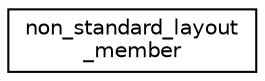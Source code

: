 digraph "Graphical Class Hierarchy"
{
  edge [fontname="Helvetica",fontsize="10",labelfontname="Helvetica",labelfontsize="10"];
  node [fontname="Helvetica",fontsize="10",shape=record];
  rankdir="LR";
  Node0 [label="non_standard_layout\l_member",height=0.2,width=0.4,color="black", fillcolor="white", style="filled",URL="$structnon__standard__layout__member.html"];
}
